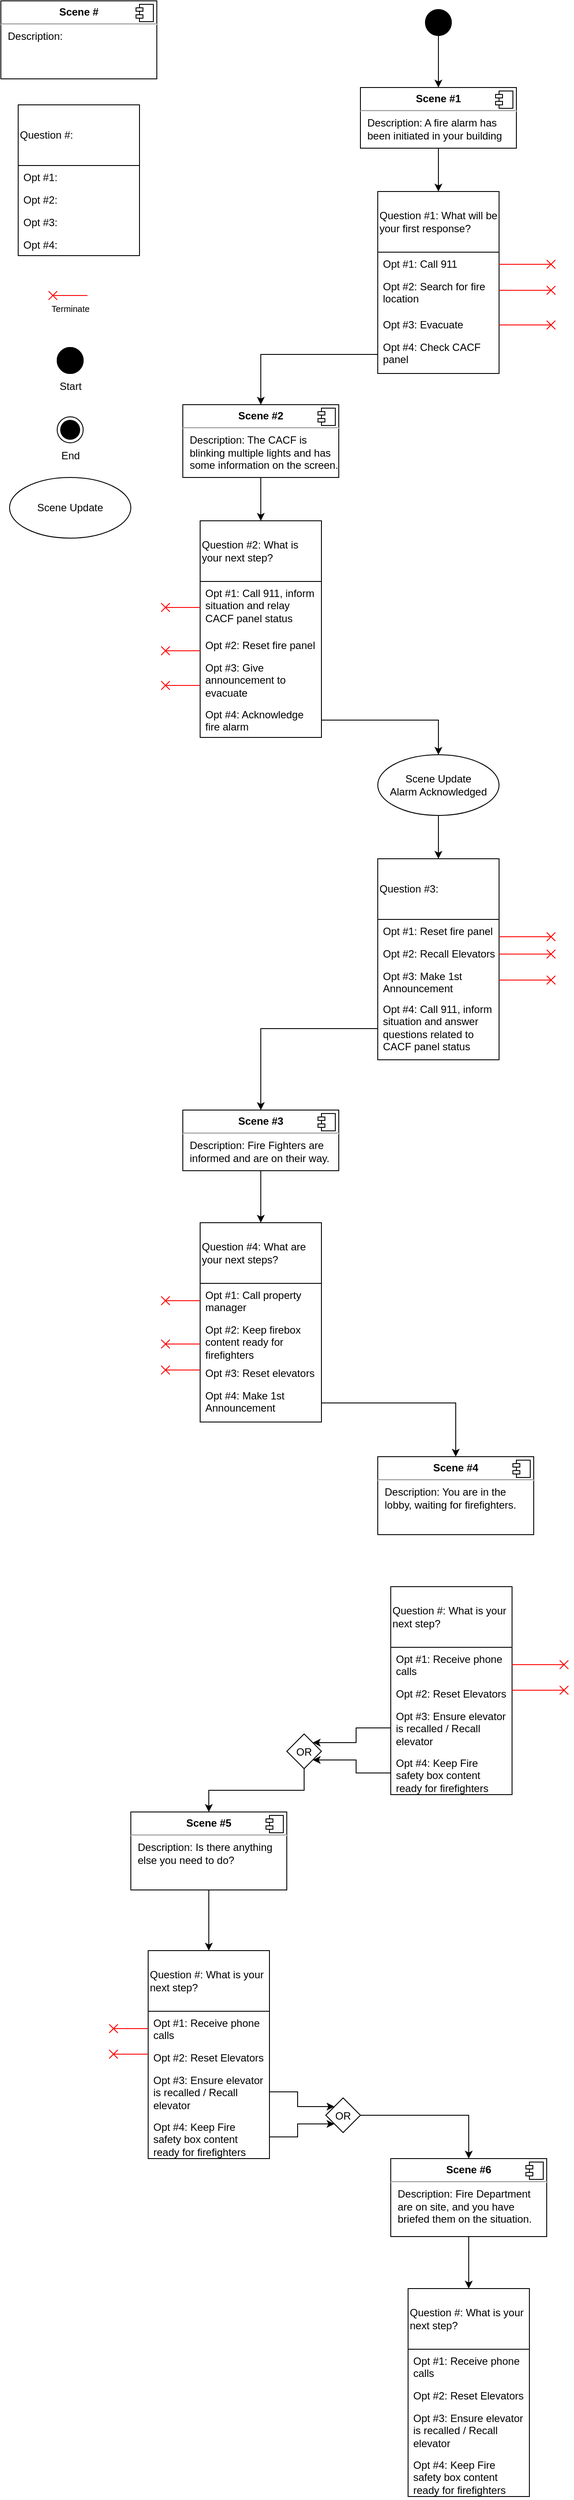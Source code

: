 <mxfile version="21.6.8" type="github">
  <diagram name="Page-1" id="AQs57PXgsGD-zcUtLHHk">
    <mxGraphModel dx="1002" dy="581" grid="1" gridSize="10" guides="1" tooltips="1" connect="1" arrows="1" fold="1" page="1" pageScale="1" pageWidth="850" pageHeight="1100" math="0" shadow="0">
      <root>
        <mxCell id="0" />
        <mxCell id="1" parent="0" />
        <mxCell id="a6gklqWP3DV6brZuFsVB-33" value="&lt;p style=&quot;margin:0px;margin-top:6px;text-align:center;&quot;&gt;&lt;b&gt;Scene #&lt;/b&gt;&lt;/p&gt;&lt;hr&gt;&lt;p style=&quot;margin:0px;margin-left:8px;&quot;&gt;Description:&amp;nbsp;&lt;/p&gt;" style="align=left;overflow=fill;html=1;dropTarget=0;whiteSpace=wrap;" parent="1" vertex="1">
          <mxGeometry x="10" y="10" width="180" height="90" as="geometry" />
        </mxCell>
        <mxCell id="a6gklqWP3DV6brZuFsVB-34" value="" style="shape=component;jettyWidth=8;jettyHeight=4;" parent="a6gklqWP3DV6brZuFsVB-33" vertex="1">
          <mxGeometry x="1" width="20" height="20" relative="1" as="geometry">
            <mxPoint x="-24" y="4" as="offset" />
          </mxGeometry>
        </mxCell>
        <mxCell id="a6gklqWP3DV6brZuFsVB-35" value="Question #:" style="swimlane;fontStyle=0;childLayout=stackLayout;horizontal=1;startSize=70;fillColor=none;horizontalStack=0;resizeParent=1;resizeParentMax=0;resizeLast=0;collapsible=1;marginBottom=0;whiteSpace=wrap;html=1;align=left;" parent="1" vertex="1">
          <mxGeometry x="30" y="130" width="140" height="174" as="geometry" />
        </mxCell>
        <mxCell id="a6gklqWP3DV6brZuFsVB-41" value="Opt #1:" style="text;strokeColor=none;fillColor=none;align=left;verticalAlign=top;spacingLeft=4;spacingRight=4;overflow=hidden;rotatable=0;points=[[0,0.5],[1,0.5]];portConstraint=eastwest;whiteSpace=wrap;html=1;" parent="a6gklqWP3DV6brZuFsVB-35" vertex="1">
          <mxGeometry y="70" width="140" height="26" as="geometry" />
        </mxCell>
        <mxCell id="a6gklqWP3DV6brZuFsVB-40" value="Opt #2:" style="text;strokeColor=none;fillColor=none;align=left;verticalAlign=top;spacingLeft=4;spacingRight=4;overflow=hidden;rotatable=0;points=[[0,0.5],[1,0.5]];portConstraint=eastwest;whiteSpace=wrap;html=1;" parent="a6gklqWP3DV6brZuFsVB-35" vertex="1">
          <mxGeometry y="96" width="140" height="26" as="geometry" />
        </mxCell>
        <mxCell id="a6gklqWP3DV6brZuFsVB-39" value="Opt #3:" style="text;strokeColor=none;fillColor=none;align=left;verticalAlign=top;spacingLeft=4;spacingRight=4;overflow=hidden;rotatable=0;points=[[0,0.5],[1,0.5]];portConstraint=eastwest;whiteSpace=wrap;html=1;" parent="a6gklqWP3DV6brZuFsVB-35" vertex="1">
          <mxGeometry y="122" width="140" height="26" as="geometry" />
        </mxCell>
        <mxCell id="a6gklqWP3DV6brZuFsVB-36" value="Opt #4:" style="text;strokeColor=none;fillColor=none;align=left;verticalAlign=top;spacingLeft=4;spacingRight=4;overflow=hidden;rotatable=0;points=[[0,0.5],[1,0.5]];portConstraint=eastwest;whiteSpace=wrap;html=1;" parent="a6gklqWP3DV6brZuFsVB-35" vertex="1">
          <mxGeometry y="148" width="140" height="26" as="geometry" />
        </mxCell>
        <mxCell id="a6gklqWP3DV6brZuFsVB-42" value="" style="endArrow=none;startArrow=sysMLx;endFill=0;startFill=0;html=1;verticalAlign=bottom;labelBackgroundColor=none;strokeWidth=1;startSize=8;rounded=0;strokeColor=#FF0000;" parent="1" edge="1">
          <mxGeometry width="160" relative="1" as="geometry">
            <mxPoint x="70" y="350" as="sourcePoint" />
            <mxPoint x="110" y="350" as="targetPoint" />
          </mxGeometry>
        </mxCell>
        <mxCell id="a6gklqWP3DV6brZuFsVB-43" value="&lt;font style=&quot;font-size: 10px;&quot;&gt;Terminate&lt;/font&gt;" style="text;html=1;align=center;verticalAlign=middle;resizable=0;points=[];autosize=1;strokeColor=none;fillColor=none;" parent="1" vertex="1">
          <mxGeometry x="55" y="350" width="70" height="30" as="geometry" />
        </mxCell>
        <mxCell id="a6gklqWP3DV6brZuFsVB-44" value="" style="ellipse;fillColor=strokeColor;html=1;" parent="1" vertex="1">
          <mxGeometry x="75" y="410" width="30" height="30" as="geometry" />
        </mxCell>
        <mxCell id="a6gklqWP3DV6brZuFsVB-45" value="" style="ellipse;html=1;shape=endState;fillColor=strokeColor;" parent="1" vertex="1">
          <mxGeometry x="75" y="490" width="30" height="30" as="geometry" />
        </mxCell>
        <mxCell id="a6gklqWP3DV6brZuFsVB-46" value="Start" style="text;html=1;align=center;verticalAlign=middle;resizable=0;points=[];autosize=1;strokeColor=none;fillColor=none;" parent="1" vertex="1">
          <mxGeometry x="65" y="440" width="50" height="30" as="geometry" />
        </mxCell>
        <mxCell id="a6gklqWP3DV6brZuFsVB-47" value="End" style="text;html=1;align=center;verticalAlign=middle;resizable=0;points=[];autosize=1;strokeColor=none;fillColor=none;" parent="1" vertex="1">
          <mxGeometry x="70" y="520" width="40" height="30" as="geometry" />
        </mxCell>
        <mxCell id="a6gklqWP3DV6brZuFsVB-48" value="" style="ellipse;fillColor=strokeColor;html=1;" parent="1" vertex="1">
          <mxGeometry x="75" y="410" width="30" height="30" as="geometry" />
        </mxCell>
        <mxCell id="a6gklqWP3DV6brZuFsVB-52" style="edgeStyle=orthogonalEdgeStyle;rounded=0;orthogonalLoop=1;jettySize=auto;html=1;entryX=0.5;entryY=0;entryDx=0;entryDy=0;" parent="1" source="a6gklqWP3DV6brZuFsVB-49" target="a6gklqWP3DV6brZuFsVB-50" edge="1">
          <mxGeometry relative="1" as="geometry" />
        </mxCell>
        <mxCell id="a6gklqWP3DV6brZuFsVB-49" value="" style="ellipse;fillColor=strokeColor;html=1;" parent="1" vertex="1">
          <mxGeometry x="500" y="20" width="30" height="30" as="geometry" />
        </mxCell>
        <mxCell id="a6gklqWP3DV6brZuFsVB-58" style="edgeStyle=orthogonalEdgeStyle;rounded=0;orthogonalLoop=1;jettySize=auto;html=1;entryX=0.5;entryY=0;entryDx=0;entryDy=0;" parent="1" source="a6gklqWP3DV6brZuFsVB-50" target="a6gklqWP3DV6brZuFsVB-53" edge="1">
          <mxGeometry relative="1" as="geometry" />
        </mxCell>
        <mxCell id="a6gklqWP3DV6brZuFsVB-50" value="&lt;p style=&quot;margin:0px;margin-top:6px;text-align:center;&quot;&gt;&lt;b&gt;Scene #1&lt;/b&gt;&lt;/p&gt;&lt;hr&gt;&lt;p style=&quot;margin:0px;margin-left:8px;&quot;&gt;Description: A fire alarm has been initiated in your building&lt;/p&gt;" style="align=left;overflow=fill;html=1;dropTarget=0;whiteSpace=wrap;" parent="1" vertex="1">
          <mxGeometry x="425" y="110" width="180" height="70" as="geometry" />
        </mxCell>
        <mxCell id="a6gklqWP3DV6brZuFsVB-51" value="" style="shape=component;jettyWidth=8;jettyHeight=4;" parent="a6gklqWP3DV6brZuFsVB-50" vertex="1">
          <mxGeometry x="1" width="20" height="20" relative="1" as="geometry">
            <mxPoint x="-24" y="4" as="offset" />
          </mxGeometry>
        </mxCell>
        <mxCell id="a6gklqWP3DV6brZuFsVB-53" value="Question #1: What will be your first response?&amp;nbsp;" style="swimlane;fontStyle=0;childLayout=stackLayout;horizontal=1;startSize=70;fillColor=none;horizontalStack=0;resizeParent=1;resizeParentMax=0;resizeLast=0;collapsible=1;marginBottom=0;whiteSpace=wrap;html=1;align=left;" parent="1" vertex="1">
          <mxGeometry x="445" y="230" width="140" height="210" as="geometry" />
        </mxCell>
        <mxCell id="a6gklqWP3DV6brZuFsVB-54" value="Opt #1: Call 911" style="text;strokeColor=none;fillColor=none;align=left;verticalAlign=top;spacingLeft=4;spacingRight=4;overflow=hidden;rotatable=0;points=[[0,0.5],[1,0.5]];portConstraint=eastwest;whiteSpace=wrap;html=1;" parent="a6gklqWP3DV6brZuFsVB-53" vertex="1">
          <mxGeometry y="70" width="140" height="26" as="geometry" />
        </mxCell>
        <mxCell id="a6gklqWP3DV6brZuFsVB-55" value="Opt #2: Search for fire location" style="text;strokeColor=none;fillColor=none;align=left;verticalAlign=top;spacingLeft=4;spacingRight=4;overflow=hidden;rotatable=0;points=[[0,0.5],[1,0.5]];portConstraint=eastwest;whiteSpace=wrap;html=1;" parent="a6gklqWP3DV6brZuFsVB-53" vertex="1">
          <mxGeometry y="96" width="140" height="44" as="geometry" />
        </mxCell>
        <mxCell id="a6gklqWP3DV6brZuFsVB-56" value="Opt #3: Evacuate" style="text;strokeColor=none;fillColor=none;align=left;verticalAlign=top;spacingLeft=4;spacingRight=4;overflow=hidden;rotatable=0;points=[[0,0.5],[1,0.5]];portConstraint=eastwest;whiteSpace=wrap;html=1;" parent="a6gklqWP3DV6brZuFsVB-53" vertex="1">
          <mxGeometry y="140" width="140" height="26" as="geometry" />
        </mxCell>
        <mxCell id="a6gklqWP3DV6brZuFsVB-57" value="Opt #4: Check CACF panel" style="text;strokeColor=none;fillColor=none;align=left;verticalAlign=top;spacingLeft=4;spacingRight=4;overflow=hidden;rotatable=0;points=[[0,0.5],[1,0.5]];portConstraint=eastwest;whiteSpace=wrap;html=1;" parent="a6gklqWP3DV6brZuFsVB-53" vertex="1">
          <mxGeometry y="166" width="140" height="44" as="geometry" />
        </mxCell>
        <mxCell id="a6gklqWP3DV6brZuFsVB-71" style="edgeStyle=orthogonalEdgeStyle;rounded=0;orthogonalLoop=1;jettySize=auto;html=1;entryX=0.5;entryY=0;entryDx=0;entryDy=0;" parent="1" source="a6gklqWP3DV6brZuFsVB-59" target="a6gklqWP3DV6brZuFsVB-66" edge="1">
          <mxGeometry relative="1" as="geometry" />
        </mxCell>
        <mxCell id="a6gklqWP3DV6brZuFsVB-59" value="&lt;p style=&quot;margin:0px;margin-top:6px;text-align:center;&quot;&gt;&lt;b&gt;Scene #2&lt;/b&gt;&lt;/p&gt;&lt;hr&gt;&lt;p style=&quot;margin:0px;margin-left:8px;&quot;&gt;Description: The CACF is blinking multiple lights and has some information on the screen.&lt;/p&gt;" style="align=left;overflow=fill;html=1;dropTarget=0;whiteSpace=wrap;" parent="1" vertex="1">
          <mxGeometry x="220" y="476" width="180" height="84" as="geometry" />
        </mxCell>
        <mxCell id="a6gklqWP3DV6brZuFsVB-60" value="" style="shape=component;jettyWidth=8;jettyHeight=4;" parent="a6gklqWP3DV6brZuFsVB-59" vertex="1">
          <mxGeometry x="1" width="20" height="20" relative="1" as="geometry">
            <mxPoint x="-24" y="4" as="offset" />
          </mxGeometry>
        </mxCell>
        <mxCell id="a6gklqWP3DV6brZuFsVB-61" style="edgeStyle=orthogonalEdgeStyle;rounded=0;orthogonalLoop=1;jettySize=auto;html=1;entryX=0.5;entryY=0;entryDx=0;entryDy=0;" parent="1" source="a6gklqWP3DV6brZuFsVB-57" target="a6gklqWP3DV6brZuFsVB-59" edge="1">
          <mxGeometry relative="1" as="geometry" />
        </mxCell>
        <mxCell id="a6gklqWP3DV6brZuFsVB-63" value="" style="endArrow=none;startArrow=sysMLx;endFill=0;startFill=0;html=1;verticalAlign=bottom;labelBackgroundColor=none;strokeWidth=1;startSize=8;rounded=0;strokeColor=#FF0000;" parent="1" edge="1">
          <mxGeometry width="160" relative="1" as="geometry">
            <mxPoint x="645" y="314" as="sourcePoint" />
            <mxPoint x="585" y="314" as="targetPoint" />
          </mxGeometry>
        </mxCell>
        <mxCell id="a6gklqWP3DV6brZuFsVB-64" value="" style="endArrow=none;startArrow=sysMLx;endFill=0;startFill=0;html=1;verticalAlign=bottom;labelBackgroundColor=none;strokeWidth=1;startSize=8;rounded=0;strokeColor=#FF0000;" parent="1" edge="1">
          <mxGeometry width="160" relative="1" as="geometry">
            <mxPoint x="645" y="344" as="sourcePoint" />
            <mxPoint x="585" y="344" as="targetPoint" />
          </mxGeometry>
        </mxCell>
        <mxCell id="a6gklqWP3DV6brZuFsVB-65" value="" style="endArrow=none;startArrow=sysMLx;endFill=0;startFill=0;html=1;verticalAlign=bottom;labelBackgroundColor=none;strokeWidth=1;startSize=8;rounded=0;strokeColor=#FF0000;" parent="1" edge="1">
          <mxGeometry width="160" relative="1" as="geometry">
            <mxPoint x="645" y="384" as="sourcePoint" />
            <mxPoint x="585" y="384" as="targetPoint" />
          </mxGeometry>
        </mxCell>
        <mxCell id="a6gklqWP3DV6brZuFsVB-66" value="Question #2: What is your next step?" style="swimlane;fontStyle=0;childLayout=stackLayout;horizontal=1;startSize=70;fillColor=none;horizontalStack=0;resizeParent=1;resizeParentMax=0;resizeLast=0;collapsible=1;marginBottom=0;whiteSpace=wrap;html=1;align=left;" parent="1" vertex="1">
          <mxGeometry x="240" y="610" width="140" height="250" as="geometry" />
        </mxCell>
        <mxCell id="a6gklqWP3DV6brZuFsVB-67" value="Opt #1: Call 911, inform situation and relay CACF panel status" style="text;strokeColor=none;fillColor=none;align=left;verticalAlign=top;spacingLeft=4;spacingRight=4;overflow=hidden;rotatable=0;points=[[0,0.5],[1,0.5]];portConstraint=eastwest;whiteSpace=wrap;html=1;" parent="a6gklqWP3DV6brZuFsVB-66" vertex="1">
          <mxGeometry y="70" width="140" height="60" as="geometry" />
        </mxCell>
        <mxCell id="a6gklqWP3DV6brZuFsVB-68" value="Opt #2: Reset fire panel" style="text;strokeColor=none;fillColor=none;align=left;verticalAlign=top;spacingLeft=4;spacingRight=4;overflow=hidden;rotatable=0;points=[[0,0.5],[1,0.5]];portConstraint=eastwest;whiteSpace=wrap;html=1;" parent="a6gklqWP3DV6brZuFsVB-66" vertex="1">
          <mxGeometry y="130" width="140" height="26" as="geometry" />
        </mxCell>
        <mxCell id="a6gklqWP3DV6brZuFsVB-69" value="Opt #3: Give announcement to evacuate" style="text;strokeColor=none;fillColor=none;align=left;verticalAlign=top;spacingLeft=4;spacingRight=4;overflow=hidden;rotatable=0;points=[[0,0.5],[1,0.5]];portConstraint=eastwest;whiteSpace=wrap;html=1;" parent="a6gklqWP3DV6brZuFsVB-66" vertex="1">
          <mxGeometry y="156" width="140" height="54" as="geometry" />
        </mxCell>
        <mxCell id="a6gklqWP3DV6brZuFsVB-70" value="Opt #4: Acknowledge fire alarm" style="text;strokeColor=none;fillColor=none;align=left;verticalAlign=top;spacingLeft=4;spacingRight=4;overflow=hidden;rotatable=0;points=[[0,0.5],[1,0.5]];portConstraint=eastwest;whiteSpace=wrap;html=1;" parent="a6gklqWP3DV6brZuFsVB-66" vertex="1">
          <mxGeometry y="210" width="140" height="40" as="geometry" />
        </mxCell>
        <mxCell id="a6gklqWP3DV6brZuFsVB-72" value="" style="endArrow=none;startArrow=sysMLx;endFill=0;startFill=0;html=1;verticalAlign=bottom;labelBackgroundColor=none;strokeWidth=1;startSize=8;rounded=0;strokeColor=#FF0000;" parent="1" edge="1">
          <mxGeometry width="160" relative="1" as="geometry">
            <mxPoint x="200" y="710" as="sourcePoint" />
            <mxPoint x="240" y="710" as="targetPoint" />
          </mxGeometry>
        </mxCell>
        <mxCell id="a6gklqWP3DV6brZuFsVB-73" value="" style="endArrow=none;startArrow=sysMLx;endFill=0;startFill=0;html=1;verticalAlign=bottom;labelBackgroundColor=none;strokeWidth=1;startSize=8;rounded=0;strokeColor=#FF0000;" parent="1" edge="1">
          <mxGeometry width="160" relative="1" as="geometry">
            <mxPoint x="200" y="760" as="sourcePoint" />
            <mxPoint x="240" y="760" as="targetPoint" />
          </mxGeometry>
        </mxCell>
        <mxCell id="a6gklqWP3DV6brZuFsVB-74" value="" style="endArrow=none;startArrow=sysMLx;endFill=0;startFill=0;html=1;verticalAlign=bottom;labelBackgroundColor=none;strokeWidth=1;startSize=8;rounded=0;strokeColor=#FF0000;" parent="1" edge="1">
          <mxGeometry width="160" relative="1" as="geometry">
            <mxPoint x="200" y="800" as="sourcePoint" />
            <mxPoint x="240" y="800" as="targetPoint" />
          </mxGeometry>
        </mxCell>
        <mxCell id="a6gklqWP3DV6brZuFsVB-82" value="Scene Update" style="ellipse;whiteSpace=wrap;html=1;" parent="1" vertex="1">
          <mxGeometry x="20" y="560" width="140" height="70" as="geometry" />
        </mxCell>
        <mxCell id="a6gklqWP3DV6brZuFsVB-90" style="edgeStyle=orthogonalEdgeStyle;rounded=0;orthogonalLoop=1;jettySize=auto;html=1;entryX=0.5;entryY=0;entryDx=0;entryDy=0;" parent="1" source="a6gklqWP3DV6brZuFsVB-83" target="a6gklqWP3DV6brZuFsVB-85" edge="1">
          <mxGeometry relative="1" as="geometry" />
        </mxCell>
        <mxCell id="a6gklqWP3DV6brZuFsVB-83" value="Scene Update&lt;br&gt;Alarm Acknowledged" style="ellipse;whiteSpace=wrap;html=1;" parent="1" vertex="1">
          <mxGeometry x="445" y="880" width="140" height="70" as="geometry" />
        </mxCell>
        <mxCell id="a6gklqWP3DV6brZuFsVB-84" style="edgeStyle=orthogonalEdgeStyle;rounded=0;orthogonalLoop=1;jettySize=auto;html=1;entryX=0.5;entryY=0;entryDx=0;entryDy=0;" parent="1" source="a6gklqWP3DV6brZuFsVB-70" target="a6gklqWP3DV6brZuFsVB-83" edge="1">
          <mxGeometry relative="1" as="geometry" />
        </mxCell>
        <mxCell id="a6gklqWP3DV6brZuFsVB-85" value="Question #3:" style="swimlane;fontStyle=0;childLayout=stackLayout;horizontal=1;startSize=70;fillColor=none;horizontalStack=0;resizeParent=1;resizeParentMax=0;resizeLast=0;collapsible=1;marginBottom=0;whiteSpace=wrap;html=1;align=left;" parent="1" vertex="1">
          <mxGeometry x="445" y="1000" width="140" height="232" as="geometry" />
        </mxCell>
        <mxCell id="a6gklqWP3DV6brZuFsVB-86" value="Opt #1: Reset fire panel" style="text;strokeColor=none;fillColor=none;align=left;verticalAlign=top;spacingLeft=4;spacingRight=4;overflow=hidden;rotatable=0;points=[[0,0.5],[1,0.5]];portConstraint=eastwest;whiteSpace=wrap;html=1;" parent="a6gklqWP3DV6brZuFsVB-85" vertex="1">
          <mxGeometry y="70" width="140" height="26" as="geometry" />
        </mxCell>
        <mxCell id="a6gklqWP3DV6brZuFsVB-87" value="Opt #2: Recall Elevators" style="text;strokeColor=none;fillColor=none;align=left;verticalAlign=top;spacingLeft=4;spacingRight=4;overflow=hidden;rotatable=0;points=[[0,0.5],[1,0.5]];portConstraint=eastwest;whiteSpace=wrap;html=1;" parent="a6gklqWP3DV6brZuFsVB-85" vertex="1">
          <mxGeometry y="96" width="140" height="26" as="geometry" />
        </mxCell>
        <mxCell id="a6gklqWP3DV6brZuFsVB-88" value="Opt #3: Make 1st Announcement" style="text;strokeColor=none;fillColor=none;align=left;verticalAlign=top;spacingLeft=4;spacingRight=4;overflow=hidden;rotatable=0;points=[[0,0.5],[1,0.5]];portConstraint=eastwest;whiteSpace=wrap;html=1;" parent="a6gklqWP3DV6brZuFsVB-85" vertex="1">
          <mxGeometry y="122" width="140" height="38" as="geometry" />
        </mxCell>
        <mxCell id="a6gklqWP3DV6brZuFsVB-89" value="Opt #4: Call 911, inform situation and answer questions related to CACF panel status" style="text;strokeColor=none;fillColor=none;align=left;verticalAlign=top;spacingLeft=4;spacingRight=4;overflow=hidden;rotatable=0;points=[[0,0.5],[1,0.5]];portConstraint=eastwest;whiteSpace=wrap;html=1;" parent="a6gklqWP3DV6brZuFsVB-85" vertex="1">
          <mxGeometry y="160" width="140" height="72" as="geometry" />
        </mxCell>
        <mxCell id="a6gklqWP3DV6brZuFsVB-91" value="" style="endArrow=none;startArrow=sysMLx;endFill=0;startFill=0;html=1;verticalAlign=bottom;labelBackgroundColor=none;strokeWidth=1;startSize=8;rounded=0;strokeColor=#FF0000;" parent="1" edge="1">
          <mxGeometry width="160" relative="1" as="geometry">
            <mxPoint x="645" y="1090" as="sourcePoint" />
            <mxPoint x="585" y="1090" as="targetPoint" />
          </mxGeometry>
        </mxCell>
        <mxCell id="a6gklqWP3DV6brZuFsVB-92" value="" style="endArrow=none;startArrow=sysMLx;endFill=0;startFill=0;html=1;verticalAlign=bottom;labelBackgroundColor=none;strokeWidth=1;startSize=8;rounded=0;strokeColor=#FF0000;" parent="1" edge="1">
          <mxGeometry width="160" relative="1" as="geometry">
            <mxPoint x="645" y="1110" as="sourcePoint" />
            <mxPoint x="585" y="1110" as="targetPoint" />
          </mxGeometry>
        </mxCell>
        <mxCell id="a6gklqWP3DV6brZuFsVB-93" value="" style="endArrow=none;startArrow=sysMLx;endFill=0;startFill=0;html=1;verticalAlign=bottom;labelBackgroundColor=none;strokeWidth=1;startSize=8;rounded=0;strokeColor=#FF0000;" parent="1" edge="1">
          <mxGeometry width="160" relative="1" as="geometry">
            <mxPoint x="645" y="1140" as="sourcePoint" />
            <mxPoint x="585" y="1140" as="targetPoint" />
          </mxGeometry>
        </mxCell>
        <mxCell id="a6gklqWP3DV6brZuFsVB-103" style="edgeStyle=orthogonalEdgeStyle;rounded=0;orthogonalLoop=1;jettySize=auto;html=1;entryX=0.5;entryY=0;entryDx=0;entryDy=0;" parent="1" source="a6gklqWP3DV6brZuFsVB-95" target="a6gklqWP3DV6brZuFsVB-98" edge="1">
          <mxGeometry relative="1" as="geometry" />
        </mxCell>
        <mxCell id="a6gklqWP3DV6brZuFsVB-95" value="&lt;p style=&quot;margin:0px;margin-top:6px;text-align:center;&quot;&gt;&lt;b&gt;Scene #3&lt;/b&gt;&lt;/p&gt;&lt;hr&gt;&lt;p style=&quot;margin:0px;margin-left:8px;&quot;&gt;Description: Fire Fighters are informed and are on their way.&lt;/p&gt;" style="align=left;overflow=fill;html=1;dropTarget=0;whiteSpace=wrap;" parent="1" vertex="1">
          <mxGeometry x="220" y="1290" width="180" height="70" as="geometry" />
        </mxCell>
        <mxCell id="a6gklqWP3DV6brZuFsVB-96" value="" style="shape=component;jettyWidth=8;jettyHeight=4;" parent="a6gklqWP3DV6brZuFsVB-95" vertex="1">
          <mxGeometry x="1" width="20" height="20" relative="1" as="geometry">
            <mxPoint x="-24" y="4" as="offset" />
          </mxGeometry>
        </mxCell>
        <mxCell id="a6gklqWP3DV6brZuFsVB-97" style="edgeStyle=orthogonalEdgeStyle;rounded=0;orthogonalLoop=1;jettySize=auto;html=1;entryX=0.5;entryY=0;entryDx=0;entryDy=0;" parent="1" source="a6gklqWP3DV6brZuFsVB-89" target="a6gklqWP3DV6brZuFsVB-95" edge="1">
          <mxGeometry relative="1" as="geometry" />
        </mxCell>
        <mxCell id="a6gklqWP3DV6brZuFsVB-98" value="Question #4: What are your next steps?" style="swimlane;fontStyle=0;childLayout=stackLayout;horizontal=1;startSize=70;fillColor=none;horizontalStack=0;resizeParent=1;resizeParentMax=0;resizeLast=0;collapsible=1;marginBottom=0;whiteSpace=wrap;html=1;align=left;" parent="1" vertex="1">
          <mxGeometry x="240" y="1420" width="140" height="230" as="geometry" />
        </mxCell>
        <mxCell id="a6gklqWP3DV6brZuFsVB-99" value="Opt #1: Call property manager" style="text;strokeColor=none;fillColor=none;align=left;verticalAlign=top;spacingLeft=4;spacingRight=4;overflow=hidden;rotatable=0;points=[[0,0.5],[1,0.5]];portConstraint=eastwest;whiteSpace=wrap;html=1;" parent="a6gklqWP3DV6brZuFsVB-98" vertex="1">
          <mxGeometry y="70" width="140" height="40" as="geometry" />
        </mxCell>
        <mxCell id="a6gklqWP3DV6brZuFsVB-100" value="Opt #2: Keep firebox content ready for firefighters" style="text;strokeColor=none;fillColor=none;align=left;verticalAlign=top;spacingLeft=4;spacingRight=4;overflow=hidden;rotatable=0;points=[[0,0.5],[1,0.5]];portConstraint=eastwest;whiteSpace=wrap;html=1;" parent="a6gklqWP3DV6brZuFsVB-98" vertex="1">
          <mxGeometry y="110" width="140" height="50" as="geometry" />
        </mxCell>
        <mxCell id="a6gklqWP3DV6brZuFsVB-101" value="Opt #3: Reset elevators" style="text;strokeColor=none;fillColor=none;align=left;verticalAlign=top;spacingLeft=4;spacingRight=4;overflow=hidden;rotatable=0;points=[[0,0.5],[1,0.5]];portConstraint=eastwest;whiteSpace=wrap;html=1;" parent="a6gklqWP3DV6brZuFsVB-98" vertex="1">
          <mxGeometry y="160" width="140" height="26" as="geometry" />
        </mxCell>
        <mxCell id="a6gklqWP3DV6brZuFsVB-102" value="Opt #4: Make 1st Announcement" style="text;strokeColor=none;fillColor=none;align=left;verticalAlign=top;spacingLeft=4;spacingRight=4;overflow=hidden;rotatable=0;points=[[0,0.5],[1,0.5]];portConstraint=eastwest;whiteSpace=wrap;html=1;" parent="a6gklqWP3DV6brZuFsVB-98" vertex="1">
          <mxGeometry y="186" width="140" height="44" as="geometry" />
        </mxCell>
        <mxCell id="a6gklqWP3DV6brZuFsVB-104" value="" style="endArrow=none;startArrow=sysMLx;endFill=0;startFill=0;html=1;verticalAlign=bottom;labelBackgroundColor=none;strokeWidth=1;startSize=8;rounded=0;strokeColor=#FF0000;" parent="1" edge="1">
          <mxGeometry width="160" relative="1" as="geometry">
            <mxPoint x="200" y="1510" as="sourcePoint" />
            <mxPoint x="240" y="1510" as="targetPoint" />
          </mxGeometry>
        </mxCell>
        <mxCell id="a6gklqWP3DV6brZuFsVB-105" value="" style="endArrow=none;startArrow=sysMLx;endFill=0;startFill=0;html=1;verticalAlign=bottom;labelBackgroundColor=none;strokeWidth=1;startSize=8;rounded=0;strokeColor=#FF0000;" parent="1" edge="1">
          <mxGeometry width="160" relative="1" as="geometry">
            <mxPoint x="200" y="1560" as="sourcePoint" />
            <mxPoint x="240" y="1560" as="targetPoint" />
          </mxGeometry>
        </mxCell>
        <mxCell id="a6gklqWP3DV6brZuFsVB-106" value="" style="endArrow=none;startArrow=sysMLx;endFill=0;startFill=0;html=1;verticalAlign=bottom;labelBackgroundColor=none;strokeWidth=1;startSize=8;rounded=0;strokeColor=#FF0000;" parent="1" edge="1">
          <mxGeometry width="160" relative="1" as="geometry">
            <mxPoint x="200" y="1590" as="sourcePoint" />
            <mxPoint x="240" y="1590" as="targetPoint" />
          </mxGeometry>
        </mxCell>
        <mxCell id="a6gklqWP3DV6brZuFsVB-107" value="&lt;p style=&quot;margin:0px;margin-top:6px;text-align:center;&quot;&gt;&lt;b&gt;Scene #4&lt;/b&gt;&lt;/p&gt;&lt;hr&gt;&lt;p style=&quot;margin:0px;margin-left:8px;&quot;&gt;Description: You are in the lobby, waiting for firefighters.&lt;/p&gt;" style="align=left;overflow=fill;html=1;dropTarget=0;whiteSpace=wrap;" parent="1" vertex="1">
          <mxGeometry x="445" y="1690" width="180" height="90" as="geometry" />
        </mxCell>
        <mxCell id="a6gklqWP3DV6brZuFsVB-108" value="" style="shape=component;jettyWidth=8;jettyHeight=4;" parent="a6gklqWP3DV6brZuFsVB-107" vertex="1">
          <mxGeometry x="1" width="20" height="20" relative="1" as="geometry">
            <mxPoint x="-24" y="4" as="offset" />
          </mxGeometry>
        </mxCell>
        <mxCell id="a6gklqWP3DV6brZuFsVB-109" style="edgeStyle=orthogonalEdgeStyle;rounded=0;orthogonalLoop=1;jettySize=auto;html=1;entryX=0.5;entryY=0;entryDx=0;entryDy=0;" parent="1" source="a6gklqWP3DV6brZuFsVB-102" target="a6gklqWP3DV6brZuFsVB-107" edge="1">
          <mxGeometry relative="1" as="geometry" />
        </mxCell>
        <mxCell id="a6gklqWP3DV6brZuFsVB-123" value="Question #: What is your next step?" style="swimlane;fontStyle=0;childLayout=stackLayout;horizontal=1;startSize=70;fillColor=none;horizontalStack=0;resizeParent=1;resizeParentMax=0;resizeLast=0;collapsible=1;marginBottom=0;whiteSpace=wrap;html=1;align=left;" parent="1" vertex="1">
          <mxGeometry x="460" y="1840" width="140" height="240" as="geometry" />
        </mxCell>
        <mxCell id="a6gklqWP3DV6brZuFsVB-124" value="Opt #1: Receive phone calls" style="text;strokeColor=none;fillColor=none;align=left;verticalAlign=top;spacingLeft=4;spacingRight=4;overflow=hidden;rotatable=0;points=[[0,0.5],[1,0.5]];portConstraint=eastwest;whiteSpace=wrap;html=1;" parent="a6gklqWP3DV6brZuFsVB-123" vertex="1">
          <mxGeometry y="70" width="140" height="40" as="geometry" />
        </mxCell>
        <mxCell id="a6gklqWP3DV6brZuFsVB-125" value="Opt #2: Reset Elevators" style="text;strokeColor=none;fillColor=none;align=left;verticalAlign=top;spacingLeft=4;spacingRight=4;overflow=hidden;rotatable=0;points=[[0,0.5],[1,0.5]];portConstraint=eastwest;whiteSpace=wrap;html=1;" parent="a6gklqWP3DV6brZuFsVB-123" vertex="1">
          <mxGeometry y="110" width="140" height="26" as="geometry" />
        </mxCell>
        <mxCell id="a6gklqWP3DV6brZuFsVB-126" value="Opt #3: Ensure elevator is recalled / Recall elevator&amp;nbsp;" style="text;strokeColor=none;fillColor=none;align=left;verticalAlign=top;spacingLeft=4;spacingRight=4;overflow=hidden;rotatable=0;points=[[0,0.5],[1,0.5]];portConstraint=eastwest;whiteSpace=wrap;html=1;" parent="a6gklqWP3DV6brZuFsVB-123" vertex="1">
          <mxGeometry y="136" width="140" height="54" as="geometry" />
        </mxCell>
        <mxCell id="a6gklqWP3DV6brZuFsVB-127" value="Opt #4: Keep Fire safety box content ready for firefighters" style="text;strokeColor=none;fillColor=none;align=left;verticalAlign=top;spacingLeft=4;spacingRight=4;overflow=hidden;rotatable=0;points=[[0,0.5],[1,0.5]];portConstraint=eastwest;whiteSpace=wrap;html=1;" parent="a6gklqWP3DV6brZuFsVB-123" vertex="1">
          <mxGeometry y="190" width="140" height="50" as="geometry" />
        </mxCell>
        <mxCell id="a6gklqWP3DV6brZuFsVB-143" style="edgeStyle=orthogonalEdgeStyle;rounded=0;orthogonalLoop=1;jettySize=auto;html=1;entryX=0.5;entryY=0;entryDx=0;entryDy=0;" parent="1" source="a6gklqWP3DV6brZuFsVB-128" target="a6gklqWP3DV6brZuFsVB-138" edge="1">
          <mxGeometry relative="1" as="geometry" />
        </mxCell>
        <mxCell id="a6gklqWP3DV6brZuFsVB-128" value="&lt;p style=&quot;margin:0px;margin-top:6px;text-align:center;&quot;&gt;&lt;b&gt;Scene #5&lt;/b&gt;&lt;/p&gt;&lt;hr&gt;&lt;p style=&quot;margin:0px;margin-left:8px;&quot;&gt;Description: Is there anything else you need to do?&lt;/p&gt;" style="align=left;overflow=fill;html=1;dropTarget=0;whiteSpace=wrap;" parent="1" vertex="1">
          <mxGeometry x="160" y="2100" width="180" height="90" as="geometry" />
        </mxCell>
        <mxCell id="a6gklqWP3DV6brZuFsVB-129" value="" style="shape=component;jettyWidth=8;jettyHeight=4;" parent="a6gklqWP3DV6brZuFsVB-128" vertex="1">
          <mxGeometry x="1" width="20" height="20" relative="1" as="geometry">
            <mxPoint x="-24" y="4" as="offset" />
          </mxGeometry>
        </mxCell>
        <mxCell id="a6gklqWP3DV6brZuFsVB-137" style="edgeStyle=orthogonalEdgeStyle;rounded=0;orthogonalLoop=1;jettySize=auto;html=1;entryX=0.5;entryY=0;entryDx=0;entryDy=0;" parent="1" source="a6gklqWP3DV6brZuFsVB-134" target="a6gklqWP3DV6brZuFsVB-128" edge="1">
          <mxGeometry relative="1" as="geometry" />
        </mxCell>
        <mxCell id="a6gklqWP3DV6brZuFsVB-134" value="OR" style="rhombus;" parent="1" vertex="1">
          <mxGeometry x="340" y="2010" width="40" height="40" as="geometry" />
        </mxCell>
        <mxCell id="a6gklqWP3DV6brZuFsVB-135" style="edgeStyle=orthogonalEdgeStyle;rounded=0;orthogonalLoop=1;jettySize=auto;html=1;entryX=1;entryY=0;entryDx=0;entryDy=0;" parent="1" source="a6gklqWP3DV6brZuFsVB-126" target="a6gklqWP3DV6brZuFsVB-134" edge="1">
          <mxGeometry relative="1" as="geometry" />
        </mxCell>
        <mxCell id="a6gklqWP3DV6brZuFsVB-136" style="edgeStyle=orthogonalEdgeStyle;rounded=0;orthogonalLoop=1;jettySize=auto;html=1;entryX=1;entryY=1;entryDx=0;entryDy=0;" parent="1" source="a6gklqWP3DV6brZuFsVB-127" target="a6gklqWP3DV6brZuFsVB-134" edge="1">
          <mxGeometry relative="1" as="geometry" />
        </mxCell>
        <mxCell id="a6gklqWP3DV6brZuFsVB-138" value="Question #: What is your next step?" style="swimlane;fontStyle=0;childLayout=stackLayout;horizontal=1;startSize=70;fillColor=none;horizontalStack=0;resizeParent=1;resizeParentMax=0;resizeLast=0;collapsible=1;marginBottom=0;whiteSpace=wrap;html=1;align=left;" parent="1" vertex="1">
          <mxGeometry x="180" y="2260" width="140" height="240" as="geometry" />
        </mxCell>
        <mxCell id="a6gklqWP3DV6brZuFsVB-139" value="Opt #1: Receive phone calls" style="text;strokeColor=none;fillColor=none;align=left;verticalAlign=top;spacingLeft=4;spacingRight=4;overflow=hidden;rotatable=0;points=[[0,0.5],[1,0.5]];portConstraint=eastwest;whiteSpace=wrap;html=1;" parent="a6gklqWP3DV6brZuFsVB-138" vertex="1">
          <mxGeometry y="70" width="140" height="40" as="geometry" />
        </mxCell>
        <mxCell id="a6gklqWP3DV6brZuFsVB-140" value="Opt #2: Reset Elevators" style="text;strokeColor=none;fillColor=none;align=left;verticalAlign=top;spacingLeft=4;spacingRight=4;overflow=hidden;rotatable=0;points=[[0,0.5],[1,0.5]];portConstraint=eastwest;whiteSpace=wrap;html=1;" parent="a6gklqWP3DV6brZuFsVB-138" vertex="1">
          <mxGeometry y="110" width="140" height="26" as="geometry" />
        </mxCell>
        <mxCell id="a6gklqWP3DV6brZuFsVB-141" value="Opt #3: Ensure elevator is recalled / Recall elevator&amp;nbsp;" style="text;strokeColor=none;fillColor=none;align=left;verticalAlign=top;spacingLeft=4;spacingRight=4;overflow=hidden;rotatable=0;points=[[0,0.5],[1,0.5]];portConstraint=eastwest;whiteSpace=wrap;html=1;" parent="a6gklqWP3DV6brZuFsVB-138" vertex="1">
          <mxGeometry y="136" width="140" height="54" as="geometry" />
        </mxCell>
        <mxCell id="a6gklqWP3DV6brZuFsVB-142" value="Opt #4: Keep Fire safety box content ready for firefighters" style="text;strokeColor=none;fillColor=none;align=left;verticalAlign=top;spacingLeft=4;spacingRight=4;overflow=hidden;rotatable=0;points=[[0,0.5],[1,0.5]];portConstraint=eastwest;whiteSpace=wrap;html=1;" parent="a6gklqWP3DV6brZuFsVB-138" vertex="1">
          <mxGeometry y="190" width="140" height="50" as="geometry" />
        </mxCell>
        <mxCell id="a6gklqWP3DV6brZuFsVB-144" value="" style="endArrow=none;startArrow=sysMLx;endFill=0;startFill=0;html=1;verticalAlign=bottom;labelBackgroundColor=none;strokeWidth=1;startSize=8;rounded=0;strokeColor=#FF0000;" parent="1" edge="1">
          <mxGeometry width="160" relative="1" as="geometry">
            <mxPoint x="660" y="1930" as="sourcePoint" />
            <mxPoint x="600" y="1930" as="targetPoint" />
          </mxGeometry>
        </mxCell>
        <mxCell id="a6gklqWP3DV6brZuFsVB-145" value="" style="endArrow=none;startArrow=sysMLx;endFill=0;startFill=0;html=1;verticalAlign=bottom;labelBackgroundColor=none;strokeWidth=1;startSize=8;rounded=0;strokeColor=#FF0000;" parent="1" edge="1">
          <mxGeometry width="160" relative="1" as="geometry">
            <mxPoint x="660" y="1959.5" as="sourcePoint" />
            <mxPoint x="600" y="1959.5" as="targetPoint" />
          </mxGeometry>
        </mxCell>
        <mxCell id="a6gklqWP3DV6brZuFsVB-146" value="" style="endArrow=none;startArrow=sysMLx;endFill=0;startFill=0;html=1;verticalAlign=bottom;labelBackgroundColor=none;strokeWidth=1;startSize=8;rounded=0;strokeColor=#FF0000;" parent="1" edge="1">
          <mxGeometry width="160" relative="1" as="geometry">
            <mxPoint x="140" y="2350" as="sourcePoint" />
            <mxPoint x="180" y="2350" as="targetPoint" />
          </mxGeometry>
        </mxCell>
        <mxCell id="a6gklqWP3DV6brZuFsVB-147" value="" style="endArrow=none;startArrow=sysMLx;endFill=0;startFill=0;html=1;verticalAlign=bottom;labelBackgroundColor=none;strokeWidth=1;startSize=8;rounded=0;strokeColor=#FF0000;" parent="1" edge="1">
          <mxGeometry width="160" relative="1" as="geometry">
            <mxPoint x="140" y="2379.5" as="sourcePoint" />
            <mxPoint x="180" y="2379.5" as="targetPoint" />
          </mxGeometry>
        </mxCell>
        <mxCell id="Mk-_1bSngtp22bjIsBCg-1" style="edgeStyle=orthogonalEdgeStyle;rounded=0;orthogonalLoop=1;jettySize=auto;html=1;entryX=0.5;entryY=0;entryDx=0;entryDy=0;" edge="1" parent="1" source="a6gklqWP3DV6brZuFsVB-148" target="a6gklqWP3DV6brZuFsVB-151">
          <mxGeometry relative="1" as="geometry" />
        </mxCell>
        <mxCell id="a6gklqWP3DV6brZuFsVB-148" value="OR" style="rhombus;" parent="1" vertex="1">
          <mxGeometry x="385" y="2430" width="40" height="40" as="geometry" />
        </mxCell>
        <mxCell id="a6gklqWP3DV6brZuFsVB-149" style="edgeStyle=orthogonalEdgeStyle;rounded=0;orthogonalLoop=1;jettySize=auto;html=1;entryX=0;entryY=0;entryDx=0;entryDy=0;" parent="1" source="a6gklqWP3DV6brZuFsVB-141" target="a6gklqWP3DV6brZuFsVB-148" edge="1">
          <mxGeometry relative="1" as="geometry" />
        </mxCell>
        <mxCell id="a6gklqWP3DV6brZuFsVB-150" style="edgeStyle=orthogonalEdgeStyle;rounded=0;orthogonalLoop=1;jettySize=auto;html=1;entryX=0;entryY=1;entryDx=0;entryDy=0;" parent="1" source="a6gklqWP3DV6brZuFsVB-142" target="a6gklqWP3DV6brZuFsVB-148" edge="1">
          <mxGeometry relative="1" as="geometry" />
        </mxCell>
        <mxCell id="a6gklqWP3DV6brZuFsVB-158" style="edgeStyle=orthogonalEdgeStyle;rounded=0;orthogonalLoop=1;jettySize=auto;html=1;entryX=0.5;entryY=0;entryDx=0;entryDy=0;" parent="1" source="a6gklqWP3DV6brZuFsVB-151" target="a6gklqWP3DV6brZuFsVB-153" edge="1">
          <mxGeometry relative="1" as="geometry" />
        </mxCell>
        <mxCell id="a6gklqWP3DV6brZuFsVB-151" value="&lt;p style=&quot;margin:0px;margin-top:6px;text-align:center;&quot;&gt;&lt;b&gt;Scene #6&lt;/b&gt;&lt;/p&gt;&lt;hr&gt;&lt;p style=&quot;margin:0px;margin-left:8px;&quot;&gt;Description: Fire Department are on site, and you have briefed them on the situation.&amp;nbsp;&lt;/p&gt;" style="align=left;overflow=fill;html=1;dropTarget=0;whiteSpace=wrap;" parent="1" vertex="1">
          <mxGeometry x="460" y="2500" width="180" height="90" as="geometry" />
        </mxCell>
        <mxCell id="a6gklqWP3DV6brZuFsVB-152" value="" style="shape=component;jettyWidth=8;jettyHeight=4;" parent="a6gklqWP3DV6brZuFsVB-151" vertex="1">
          <mxGeometry x="1" width="20" height="20" relative="1" as="geometry">
            <mxPoint x="-24" y="4" as="offset" />
          </mxGeometry>
        </mxCell>
        <mxCell id="a6gklqWP3DV6brZuFsVB-153" value="Question #: What is your next step?" style="swimlane;fontStyle=0;childLayout=stackLayout;horizontal=1;startSize=70;fillColor=none;horizontalStack=0;resizeParent=1;resizeParentMax=0;resizeLast=0;collapsible=1;marginBottom=0;whiteSpace=wrap;html=1;align=left;" parent="1" vertex="1">
          <mxGeometry x="480" y="2650" width="140" height="240" as="geometry" />
        </mxCell>
        <mxCell id="a6gklqWP3DV6brZuFsVB-154" value="Opt #1: Receive phone calls" style="text;strokeColor=none;fillColor=none;align=left;verticalAlign=top;spacingLeft=4;spacingRight=4;overflow=hidden;rotatable=0;points=[[0,0.5],[1,0.5]];portConstraint=eastwest;whiteSpace=wrap;html=1;" parent="a6gklqWP3DV6brZuFsVB-153" vertex="1">
          <mxGeometry y="70" width="140" height="40" as="geometry" />
        </mxCell>
        <mxCell id="a6gklqWP3DV6brZuFsVB-155" value="Opt #2: Reset Elevators" style="text;strokeColor=none;fillColor=none;align=left;verticalAlign=top;spacingLeft=4;spacingRight=4;overflow=hidden;rotatable=0;points=[[0,0.5],[1,0.5]];portConstraint=eastwest;whiteSpace=wrap;html=1;" parent="a6gklqWP3DV6brZuFsVB-153" vertex="1">
          <mxGeometry y="110" width="140" height="26" as="geometry" />
        </mxCell>
        <mxCell id="a6gklqWP3DV6brZuFsVB-156" value="Opt #3: Ensure elevator is recalled / Recall elevator&amp;nbsp;" style="text;strokeColor=none;fillColor=none;align=left;verticalAlign=top;spacingLeft=4;spacingRight=4;overflow=hidden;rotatable=0;points=[[0,0.5],[1,0.5]];portConstraint=eastwest;whiteSpace=wrap;html=1;" parent="a6gklqWP3DV6brZuFsVB-153" vertex="1">
          <mxGeometry y="136" width="140" height="54" as="geometry" />
        </mxCell>
        <mxCell id="a6gklqWP3DV6brZuFsVB-157" value="Opt #4: Keep Fire safety box content ready for firefighters" style="text;strokeColor=none;fillColor=none;align=left;verticalAlign=top;spacingLeft=4;spacingRight=4;overflow=hidden;rotatable=0;points=[[0,0.5],[1,0.5]];portConstraint=eastwest;whiteSpace=wrap;html=1;" parent="a6gklqWP3DV6brZuFsVB-153" vertex="1">
          <mxGeometry y="190" width="140" height="50" as="geometry" />
        </mxCell>
      </root>
    </mxGraphModel>
  </diagram>
</mxfile>
